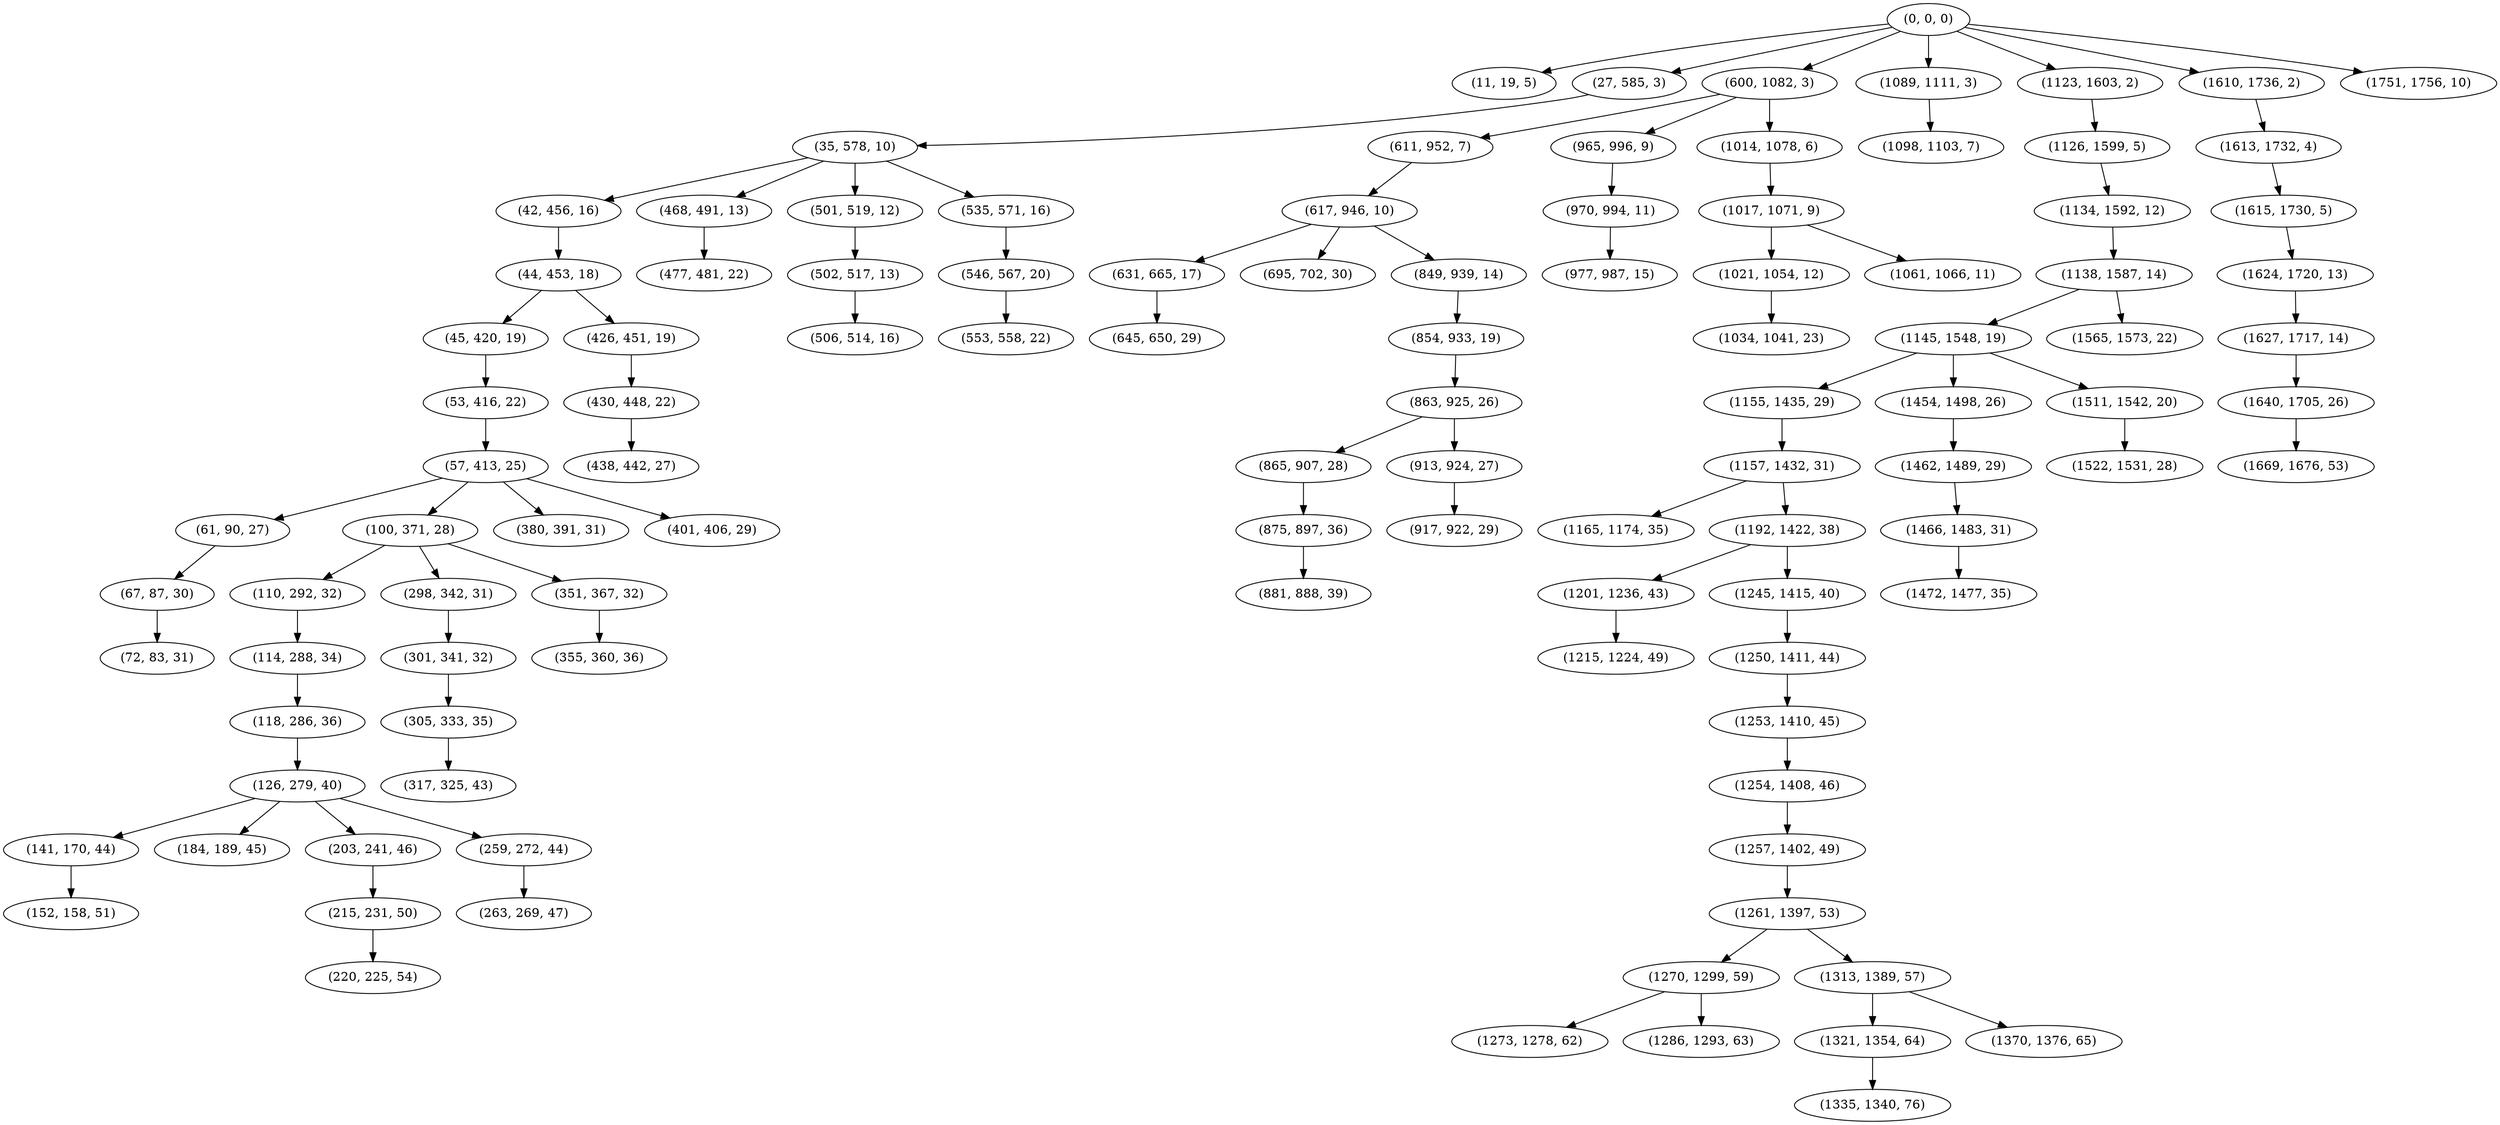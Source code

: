 digraph tree {
    "(0, 0, 0)";
    "(11, 19, 5)";
    "(27, 585, 3)";
    "(35, 578, 10)";
    "(42, 456, 16)";
    "(44, 453, 18)";
    "(45, 420, 19)";
    "(53, 416, 22)";
    "(57, 413, 25)";
    "(61, 90, 27)";
    "(67, 87, 30)";
    "(72, 83, 31)";
    "(100, 371, 28)";
    "(110, 292, 32)";
    "(114, 288, 34)";
    "(118, 286, 36)";
    "(126, 279, 40)";
    "(141, 170, 44)";
    "(152, 158, 51)";
    "(184, 189, 45)";
    "(203, 241, 46)";
    "(215, 231, 50)";
    "(220, 225, 54)";
    "(259, 272, 44)";
    "(263, 269, 47)";
    "(298, 342, 31)";
    "(301, 341, 32)";
    "(305, 333, 35)";
    "(317, 325, 43)";
    "(351, 367, 32)";
    "(355, 360, 36)";
    "(380, 391, 31)";
    "(401, 406, 29)";
    "(426, 451, 19)";
    "(430, 448, 22)";
    "(438, 442, 27)";
    "(468, 491, 13)";
    "(477, 481, 22)";
    "(501, 519, 12)";
    "(502, 517, 13)";
    "(506, 514, 16)";
    "(535, 571, 16)";
    "(546, 567, 20)";
    "(553, 558, 22)";
    "(600, 1082, 3)";
    "(611, 952, 7)";
    "(617, 946, 10)";
    "(631, 665, 17)";
    "(645, 650, 29)";
    "(695, 702, 30)";
    "(849, 939, 14)";
    "(854, 933, 19)";
    "(863, 925, 26)";
    "(865, 907, 28)";
    "(875, 897, 36)";
    "(881, 888, 39)";
    "(913, 924, 27)";
    "(917, 922, 29)";
    "(965, 996, 9)";
    "(970, 994, 11)";
    "(977, 987, 15)";
    "(1014, 1078, 6)";
    "(1017, 1071, 9)";
    "(1021, 1054, 12)";
    "(1034, 1041, 23)";
    "(1061, 1066, 11)";
    "(1089, 1111, 3)";
    "(1098, 1103, 7)";
    "(1123, 1603, 2)";
    "(1126, 1599, 5)";
    "(1134, 1592, 12)";
    "(1138, 1587, 14)";
    "(1145, 1548, 19)";
    "(1155, 1435, 29)";
    "(1157, 1432, 31)";
    "(1165, 1174, 35)";
    "(1192, 1422, 38)";
    "(1201, 1236, 43)";
    "(1215, 1224, 49)";
    "(1245, 1415, 40)";
    "(1250, 1411, 44)";
    "(1253, 1410, 45)";
    "(1254, 1408, 46)";
    "(1257, 1402, 49)";
    "(1261, 1397, 53)";
    "(1270, 1299, 59)";
    "(1273, 1278, 62)";
    "(1286, 1293, 63)";
    "(1313, 1389, 57)";
    "(1321, 1354, 64)";
    "(1335, 1340, 76)";
    "(1370, 1376, 65)";
    "(1454, 1498, 26)";
    "(1462, 1489, 29)";
    "(1466, 1483, 31)";
    "(1472, 1477, 35)";
    "(1511, 1542, 20)";
    "(1522, 1531, 28)";
    "(1565, 1573, 22)";
    "(1610, 1736, 2)";
    "(1613, 1732, 4)";
    "(1615, 1730, 5)";
    "(1624, 1720, 13)";
    "(1627, 1717, 14)";
    "(1640, 1705, 26)";
    "(1669, 1676, 53)";
    "(1751, 1756, 10)";
    "(0, 0, 0)" -> "(11, 19, 5)";
    "(0, 0, 0)" -> "(27, 585, 3)";
    "(0, 0, 0)" -> "(600, 1082, 3)";
    "(0, 0, 0)" -> "(1089, 1111, 3)";
    "(0, 0, 0)" -> "(1123, 1603, 2)";
    "(0, 0, 0)" -> "(1610, 1736, 2)";
    "(0, 0, 0)" -> "(1751, 1756, 10)";
    "(27, 585, 3)" -> "(35, 578, 10)";
    "(35, 578, 10)" -> "(42, 456, 16)";
    "(35, 578, 10)" -> "(468, 491, 13)";
    "(35, 578, 10)" -> "(501, 519, 12)";
    "(35, 578, 10)" -> "(535, 571, 16)";
    "(42, 456, 16)" -> "(44, 453, 18)";
    "(44, 453, 18)" -> "(45, 420, 19)";
    "(44, 453, 18)" -> "(426, 451, 19)";
    "(45, 420, 19)" -> "(53, 416, 22)";
    "(53, 416, 22)" -> "(57, 413, 25)";
    "(57, 413, 25)" -> "(61, 90, 27)";
    "(57, 413, 25)" -> "(100, 371, 28)";
    "(57, 413, 25)" -> "(380, 391, 31)";
    "(57, 413, 25)" -> "(401, 406, 29)";
    "(61, 90, 27)" -> "(67, 87, 30)";
    "(67, 87, 30)" -> "(72, 83, 31)";
    "(100, 371, 28)" -> "(110, 292, 32)";
    "(100, 371, 28)" -> "(298, 342, 31)";
    "(100, 371, 28)" -> "(351, 367, 32)";
    "(110, 292, 32)" -> "(114, 288, 34)";
    "(114, 288, 34)" -> "(118, 286, 36)";
    "(118, 286, 36)" -> "(126, 279, 40)";
    "(126, 279, 40)" -> "(141, 170, 44)";
    "(126, 279, 40)" -> "(184, 189, 45)";
    "(126, 279, 40)" -> "(203, 241, 46)";
    "(126, 279, 40)" -> "(259, 272, 44)";
    "(141, 170, 44)" -> "(152, 158, 51)";
    "(203, 241, 46)" -> "(215, 231, 50)";
    "(215, 231, 50)" -> "(220, 225, 54)";
    "(259, 272, 44)" -> "(263, 269, 47)";
    "(298, 342, 31)" -> "(301, 341, 32)";
    "(301, 341, 32)" -> "(305, 333, 35)";
    "(305, 333, 35)" -> "(317, 325, 43)";
    "(351, 367, 32)" -> "(355, 360, 36)";
    "(426, 451, 19)" -> "(430, 448, 22)";
    "(430, 448, 22)" -> "(438, 442, 27)";
    "(468, 491, 13)" -> "(477, 481, 22)";
    "(501, 519, 12)" -> "(502, 517, 13)";
    "(502, 517, 13)" -> "(506, 514, 16)";
    "(535, 571, 16)" -> "(546, 567, 20)";
    "(546, 567, 20)" -> "(553, 558, 22)";
    "(600, 1082, 3)" -> "(611, 952, 7)";
    "(600, 1082, 3)" -> "(965, 996, 9)";
    "(600, 1082, 3)" -> "(1014, 1078, 6)";
    "(611, 952, 7)" -> "(617, 946, 10)";
    "(617, 946, 10)" -> "(631, 665, 17)";
    "(617, 946, 10)" -> "(695, 702, 30)";
    "(617, 946, 10)" -> "(849, 939, 14)";
    "(631, 665, 17)" -> "(645, 650, 29)";
    "(849, 939, 14)" -> "(854, 933, 19)";
    "(854, 933, 19)" -> "(863, 925, 26)";
    "(863, 925, 26)" -> "(865, 907, 28)";
    "(863, 925, 26)" -> "(913, 924, 27)";
    "(865, 907, 28)" -> "(875, 897, 36)";
    "(875, 897, 36)" -> "(881, 888, 39)";
    "(913, 924, 27)" -> "(917, 922, 29)";
    "(965, 996, 9)" -> "(970, 994, 11)";
    "(970, 994, 11)" -> "(977, 987, 15)";
    "(1014, 1078, 6)" -> "(1017, 1071, 9)";
    "(1017, 1071, 9)" -> "(1021, 1054, 12)";
    "(1017, 1071, 9)" -> "(1061, 1066, 11)";
    "(1021, 1054, 12)" -> "(1034, 1041, 23)";
    "(1089, 1111, 3)" -> "(1098, 1103, 7)";
    "(1123, 1603, 2)" -> "(1126, 1599, 5)";
    "(1126, 1599, 5)" -> "(1134, 1592, 12)";
    "(1134, 1592, 12)" -> "(1138, 1587, 14)";
    "(1138, 1587, 14)" -> "(1145, 1548, 19)";
    "(1138, 1587, 14)" -> "(1565, 1573, 22)";
    "(1145, 1548, 19)" -> "(1155, 1435, 29)";
    "(1145, 1548, 19)" -> "(1454, 1498, 26)";
    "(1145, 1548, 19)" -> "(1511, 1542, 20)";
    "(1155, 1435, 29)" -> "(1157, 1432, 31)";
    "(1157, 1432, 31)" -> "(1165, 1174, 35)";
    "(1157, 1432, 31)" -> "(1192, 1422, 38)";
    "(1192, 1422, 38)" -> "(1201, 1236, 43)";
    "(1192, 1422, 38)" -> "(1245, 1415, 40)";
    "(1201, 1236, 43)" -> "(1215, 1224, 49)";
    "(1245, 1415, 40)" -> "(1250, 1411, 44)";
    "(1250, 1411, 44)" -> "(1253, 1410, 45)";
    "(1253, 1410, 45)" -> "(1254, 1408, 46)";
    "(1254, 1408, 46)" -> "(1257, 1402, 49)";
    "(1257, 1402, 49)" -> "(1261, 1397, 53)";
    "(1261, 1397, 53)" -> "(1270, 1299, 59)";
    "(1261, 1397, 53)" -> "(1313, 1389, 57)";
    "(1270, 1299, 59)" -> "(1273, 1278, 62)";
    "(1270, 1299, 59)" -> "(1286, 1293, 63)";
    "(1313, 1389, 57)" -> "(1321, 1354, 64)";
    "(1313, 1389, 57)" -> "(1370, 1376, 65)";
    "(1321, 1354, 64)" -> "(1335, 1340, 76)";
    "(1454, 1498, 26)" -> "(1462, 1489, 29)";
    "(1462, 1489, 29)" -> "(1466, 1483, 31)";
    "(1466, 1483, 31)" -> "(1472, 1477, 35)";
    "(1511, 1542, 20)" -> "(1522, 1531, 28)";
    "(1610, 1736, 2)" -> "(1613, 1732, 4)";
    "(1613, 1732, 4)" -> "(1615, 1730, 5)";
    "(1615, 1730, 5)" -> "(1624, 1720, 13)";
    "(1624, 1720, 13)" -> "(1627, 1717, 14)";
    "(1627, 1717, 14)" -> "(1640, 1705, 26)";
    "(1640, 1705, 26)" -> "(1669, 1676, 53)";
}
